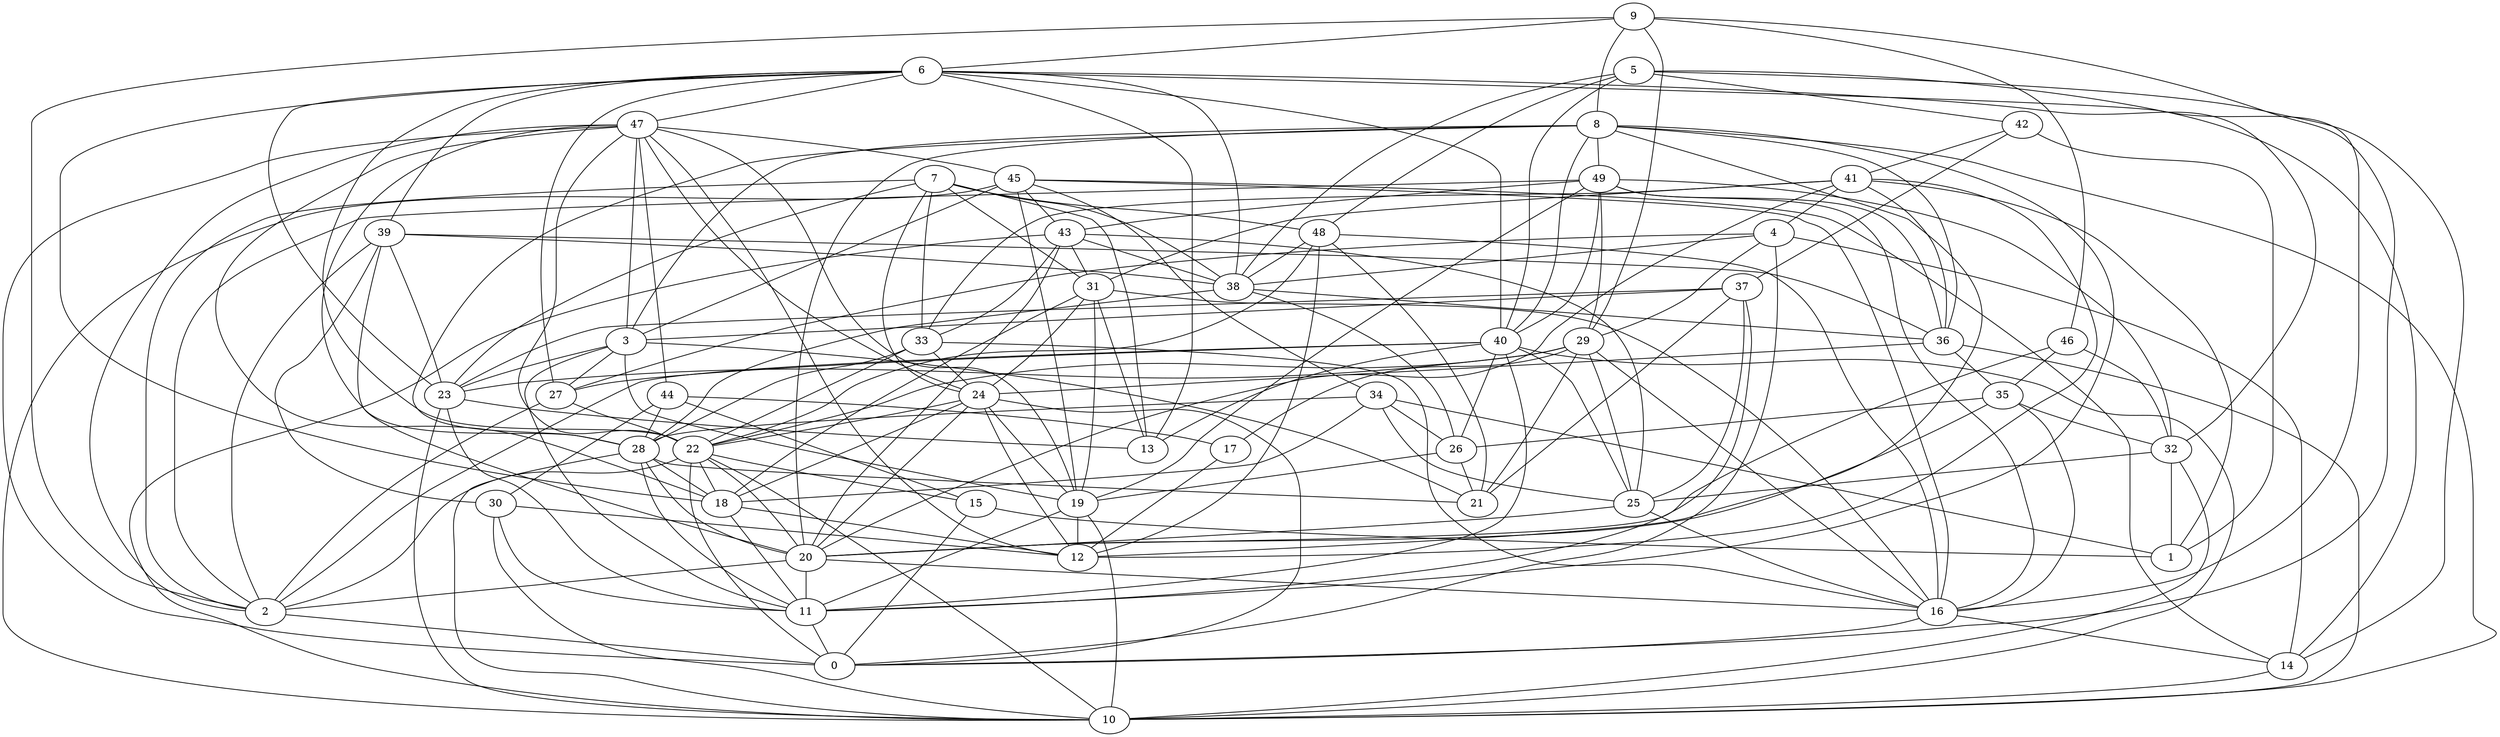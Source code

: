 digraph GG_graph {

subgraph G_graph {
edge [color = black]
"31" -> "13" [dir = none]
"4" -> "29" [dir = none]
"33" -> "24" [dir = none]
"29" -> "17" [dir = none]
"15" -> "1" [dir = none]
"15" -> "0" [dir = none]
"43" -> "38" [dir = none]
"25" -> "20" [dir = none]
"2" -> "0" [dir = none]
"37" -> "3" [dir = none]
"37" -> "21" [dir = none]
"37" -> "23" [dir = none]
"39" -> "2" [dir = none]
"48" -> "12" [dir = none]
"47" -> "44" [dir = none]
"47" -> "12" [dir = none]
"47" -> "18" [dir = none]
"28" -> "10" [dir = none]
"28" -> "11" [dir = none]
"46" -> "35" [dir = none]
"46" -> "32" [dir = none]
"17" -> "12" [dir = none]
"38" -> "26" [dir = none]
"38" -> "28" [dir = none]
"45" -> "34" [dir = none]
"30" -> "11" [dir = none]
"6" -> "13" [dir = none]
"6" -> "27" [dir = none]
"6" -> "14" [dir = none]
"6" -> "38" [dir = none]
"6" -> "32" [dir = none]
"6" -> "18" [dir = none]
"6" -> "22" [dir = none]
"6" -> "23" [dir = none]
"9" -> "8" [dir = none]
"9" -> "2" [dir = none]
"7" -> "24" [dir = none]
"7" -> "2" [dir = none]
"7" -> "23" [dir = none]
"49" -> "19" [dir = none]
"49" -> "2" [dir = none]
"42" -> "41" [dir = none]
"5" -> "16" [dir = none]
"5" -> "40" [dir = none]
"5" -> "42" [dir = none]
"5" -> "38" [dir = none]
"20" -> "11" [dir = none]
"34" -> "28" [dir = none]
"36" -> "10" [dir = none]
"41" -> "36" [dir = none]
"40" -> "27" [dir = none]
"6" -> "47" [dir = none]
"40" -> "2" [dir = none]
"29" -> "16" [dir = none]
"41" -> "12" [dir = none]
"29" -> "22" [dir = none]
"5" -> "48" [dir = none]
"29" -> "21" [dir = none]
"7" -> "38" [dir = none]
"3" -> "19" [dir = none]
"40" -> "10" [dir = none]
"31" -> "18" [dir = none]
"41" -> "1" [dir = none]
"19" -> "10" [dir = none]
"47" -> "28" [dir = none]
"4" -> "14" [dir = none]
"18" -> "12" [dir = none]
"35" -> "32" [dir = none]
"14" -> "10" [dir = none]
"8" -> "3" [dir = none]
"35" -> "26" [dir = none]
"45" -> "10" [dir = none]
"43" -> "20" [dir = none]
"34" -> "26" [dir = none]
"34" -> "25" [dir = none]
"23" -> "11" [dir = none]
"42" -> "1" [dir = none]
"23" -> "13" [dir = none]
"3" -> "27" [dir = none]
"43" -> "31" [dir = none]
"34" -> "18" [dir = none]
"24" -> "18" [dir = none]
"39" -> "23" [dir = none]
"8" -> "40" [dir = none]
"48" -> "16" [dir = none]
"47" -> "2" [dir = none]
"26" -> "21" [dir = none]
"40" -> "25" [dir = none]
"8" -> "11" [dir = none]
"8" -> "12" [dir = none]
"4" -> "0" [dir = none]
"43" -> "33" [dir = none]
"26" -> "19" [dir = none]
"36" -> "35" [dir = none]
"39" -> "36" [dir = none]
"34" -> "1" [dir = none]
"28" -> "21" [dir = none]
"8" -> "28" [dir = none]
"42" -> "37" [dir = none]
"47" -> "22" [dir = none]
"39" -> "20" [dir = none]
"46" -> "20" [dir = none]
"24" -> "0" [dir = none]
"11" -> "0" [dir = none]
"27" -> "22" [dir = none]
"32" -> "10" [dir = none]
"8" -> "10" [dir = none]
"22" -> "0" [dir = none]
"7" -> "31" [dir = none]
"49" -> "43" [dir = none]
"9" -> "46" [dir = none]
"4" -> "38" [dir = none]
"19" -> "11" [dir = none]
"40" -> "11" [dir = none]
"47" -> "45" [dir = none]
"30" -> "12" [dir = none]
"28" -> "18" [dir = none]
"23" -> "10" [dir = none]
"22" -> "18" [dir = none]
"40" -> "13" [dir = none]
"29" -> "25" [dir = none]
"43" -> "10" [dir = none]
"28" -> "20" [dir = none]
"9" -> "0" [dir = none]
"47" -> "24" [dir = none]
"32" -> "25" [dir = none]
"49" -> "40" [dir = none]
"44" -> "28" [dir = none]
"24" -> "12" [dir = none]
"24" -> "22" [dir = none]
"45" -> "14" [dir = none]
"44" -> "30" [dir = none]
"22" -> "20" [dir = none]
"33" -> "16" [dir = none]
"48" -> "38" [dir = none]
"7" -> "13" [dir = none]
"24" -> "19" [dir = none]
"37" -> "25" [dir = none]
"20" -> "2" [dir = none]
"22" -> "10" [dir = none]
"20" -> "16" [dir = none]
"9" -> "29" [dir = none]
"41" -> "20" [dir = none]
"29" -> "23" [dir = none]
"30" -> "10" [dir = none]
"9" -> "6" [dir = none]
"36" -> "24" [dir = none]
"25" -> "16" [dir = none]
"45" -> "19" [dir = none]
"8" -> "36" [dir = none]
"18" -> "11" [dir = none]
"22" -> "15" [dir = none]
"5" -> "14" [dir = none]
"22" -> "2" [dir = none]
"38" -> "36" [dir = none]
"33" -> "28" [dir = none]
"6" -> "40" [dir = none]
"35" -> "20" [dir = none]
"47" -> "0" [dir = none]
"8" -> "49" [dir = none]
"49" -> "32" [dir = none]
"3" -> "21" [dir = none]
"35" -> "16" [dir = none]
"4" -> "27" [dir = none]
"31" -> "24" [dir = none]
"41" -> "4" [dir = none]
"16" -> "14" [dir = none]
"3" -> "23" [dir = none]
"49" -> "29" [dir = none]
"33" -> "22" [dir = none]
"44" -> "17" [dir = none]
"27" -> "2" [dir = none]
"3" -> "11" [dir = none]
"39" -> "38" [dir = none]
"39" -> "30" [dir = none]
"49" -> "36" [dir = none]
"16" -> "0" [dir = none]
"41" -> "33" [dir = none]
"7" -> "48" [dir = none]
"45" -> "3" [dir = none]
"24" -> "20" [dir = none]
"47" -> "3" [dir = none]
"6" -> "39" [dir = none]
"48" -> "21" [dir = none]
"47" -> "19" [dir = none]
"45" -> "43" [dir = none]
"7" -> "33" [dir = none]
"8" -> "20" [dir = none]
"37" -> "11" [dir = none]
"43" -> "25" [dir = none]
"41" -> "31" [dir = none]
"48" -> "22" [dir = none]
"49" -> "16" [dir = none]
"31" -> "19" [dir = none]
"31" -> "16" [dir = none]
"45" -> "16" [dir = none]
"19" -> "12" [dir = none]
"40" -> "26" [dir = none]
"44" -> "15" [dir = none]
"32" -> "1" [dir = none]
}

}
